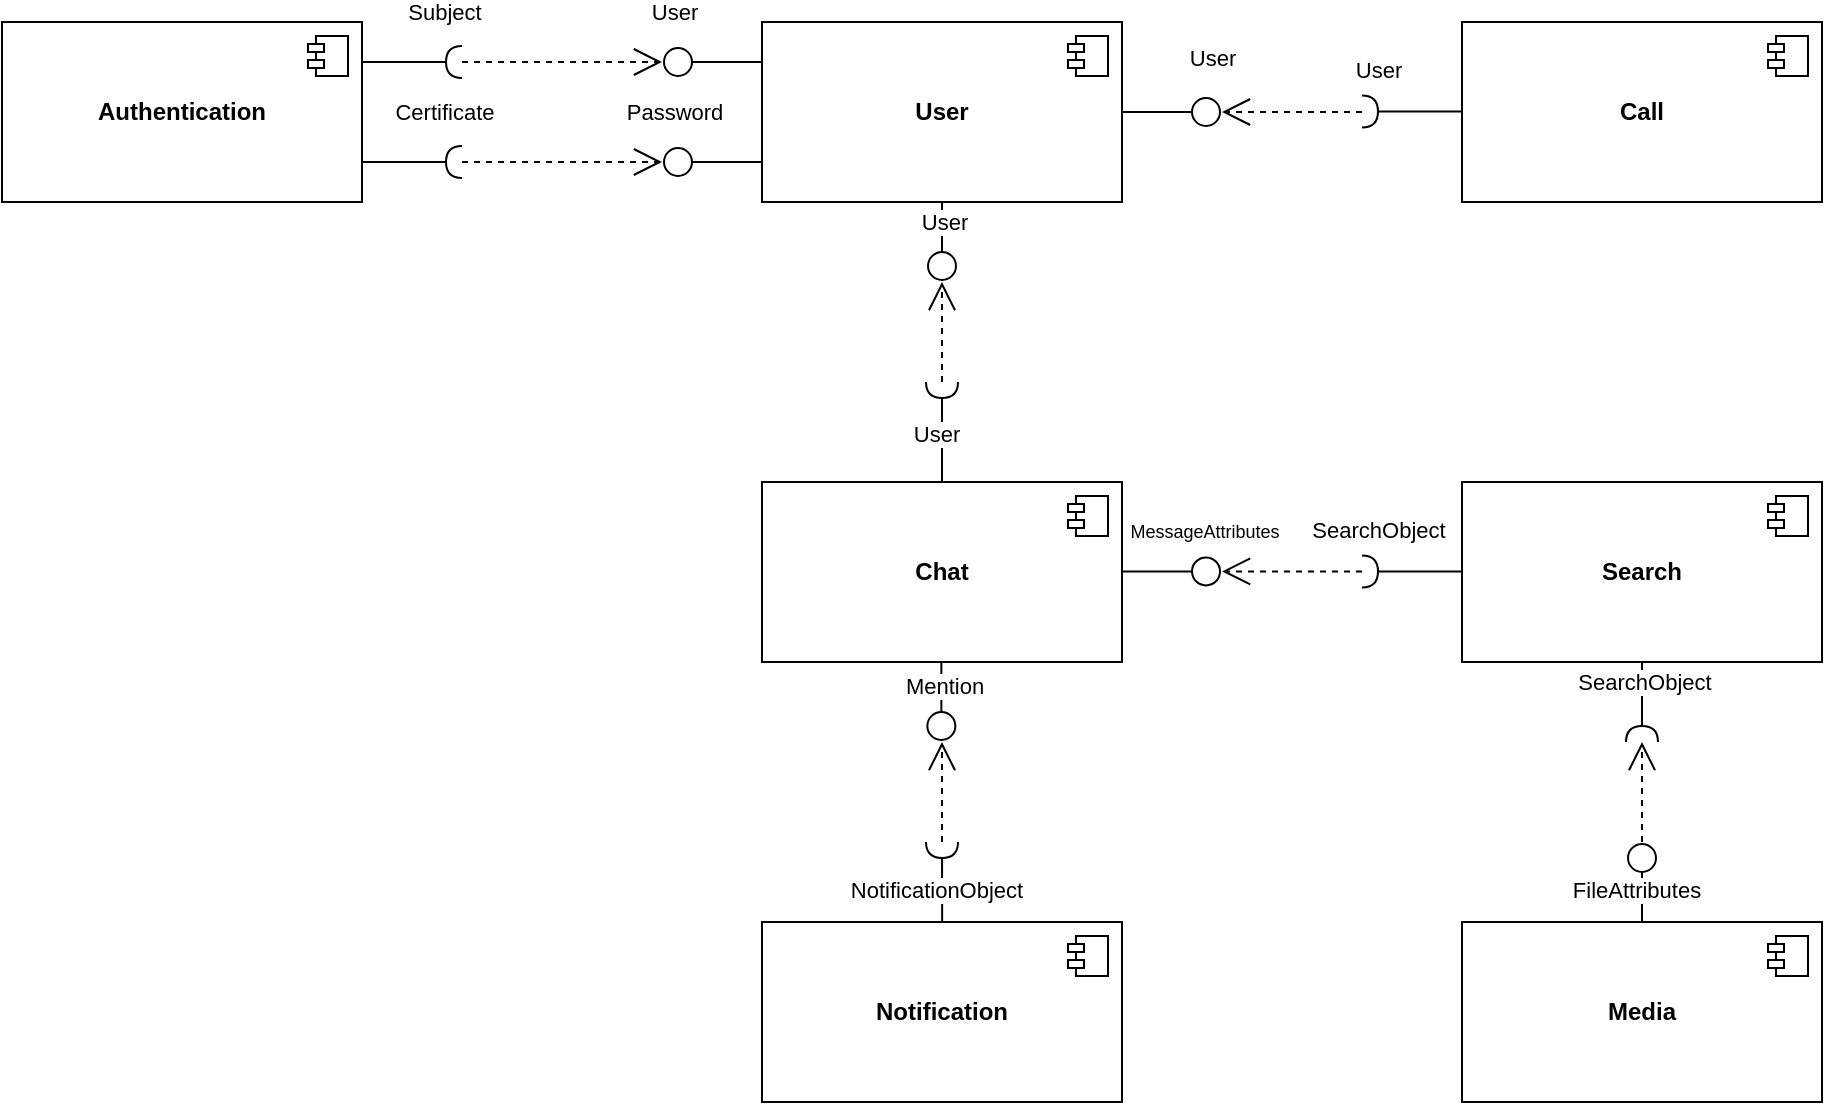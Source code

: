 <mxfile version="26.0.16">
  <diagram name="Page-1" id="6ft9qWTdmzRTIg32xNin">
    <mxGraphModel dx="926" dy="483" grid="1" gridSize="10" guides="1" tooltips="1" connect="1" arrows="1" fold="1" page="1" pageScale="1" pageWidth="850" pageHeight="1100" math="0" shadow="0">
      <root>
        <mxCell id="0" />
        <mxCell id="1" parent="0" />
        <mxCell id="9wnCIPX5-uWTmCZ-Byyc-7" value="&lt;b&gt;Chat&lt;/b&gt;" style="html=1;dropTarget=0;whiteSpace=wrap;" vertex="1" parent="1">
          <mxGeometry x="410" y="390" width="180" height="90" as="geometry" />
        </mxCell>
        <mxCell id="9wnCIPX5-uWTmCZ-Byyc-8" value="" style="shape=module;jettyWidth=8;jettyHeight=4;" vertex="1" parent="9wnCIPX5-uWTmCZ-Byyc-7">
          <mxGeometry x="1" width="20" height="20" relative="1" as="geometry">
            <mxPoint x="-27" y="7" as="offset" />
          </mxGeometry>
        </mxCell>
        <mxCell id="9wnCIPX5-uWTmCZ-Byyc-9" value="&lt;b&gt;Call&lt;/b&gt;" style="html=1;dropTarget=0;whiteSpace=wrap;" vertex="1" parent="1">
          <mxGeometry x="760" y="160" width="180" height="90" as="geometry" />
        </mxCell>
        <mxCell id="9wnCIPX5-uWTmCZ-Byyc-10" value="" style="shape=module;jettyWidth=8;jettyHeight=4;" vertex="1" parent="9wnCIPX5-uWTmCZ-Byyc-9">
          <mxGeometry x="1" width="20" height="20" relative="1" as="geometry">
            <mxPoint x="-27" y="7" as="offset" />
          </mxGeometry>
        </mxCell>
        <mxCell id="9wnCIPX5-uWTmCZ-Byyc-11" value="&lt;b&gt;User&lt;/b&gt;" style="html=1;dropTarget=0;whiteSpace=wrap;" vertex="1" parent="1">
          <mxGeometry x="410" y="160" width="180" height="90" as="geometry" />
        </mxCell>
        <mxCell id="9wnCIPX5-uWTmCZ-Byyc-12" value="" style="shape=module;jettyWidth=8;jettyHeight=4;" vertex="1" parent="9wnCIPX5-uWTmCZ-Byyc-11">
          <mxGeometry x="1" width="20" height="20" relative="1" as="geometry">
            <mxPoint x="-27" y="7" as="offset" />
          </mxGeometry>
        </mxCell>
        <mxCell id="9wnCIPX5-uWTmCZ-Byyc-13" value="&lt;b&gt;Search&lt;/b&gt;" style="html=1;dropTarget=0;whiteSpace=wrap;" vertex="1" parent="1">
          <mxGeometry x="760" y="390" width="180" height="90" as="geometry" />
        </mxCell>
        <mxCell id="9wnCIPX5-uWTmCZ-Byyc-14" value="" style="shape=module;jettyWidth=8;jettyHeight=4;" vertex="1" parent="9wnCIPX5-uWTmCZ-Byyc-13">
          <mxGeometry x="1" width="20" height="20" relative="1" as="geometry">
            <mxPoint x="-27" y="7" as="offset" />
          </mxGeometry>
        </mxCell>
        <mxCell id="9wnCIPX5-uWTmCZ-Byyc-15" value="&lt;b&gt;Notification&lt;/b&gt;" style="html=1;dropTarget=0;whiteSpace=wrap;" vertex="1" parent="1">
          <mxGeometry x="410" y="610" width="180" height="90" as="geometry" />
        </mxCell>
        <mxCell id="9wnCIPX5-uWTmCZ-Byyc-16" value="" style="shape=module;jettyWidth=8;jettyHeight=4;" vertex="1" parent="9wnCIPX5-uWTmCZ-Byyc-15">
          <mxGeometry x="1" width="20" height="20" relative="1" as="geometry">
            <mxPoint x="-27" y="7" as="offset" />
          </mxGeometry>
        </mxCell>
        <mxCell id="9wnCIPX5-uWTmCZ-Byyc-17" value="&lt;b&gt;Media&lt;/b&gt;" style="html=1;dropTarget=0;whiteSpace=wrap;" vertex="1" parent="1">
          <mxGeometry x="760" y="610" width="180" height="90" as="geometry" />
        </mxCell>
        <mxCell id="9wnCIPX5-uWTmCZ-Byyc-18" value="" style="shape=module;jettyWidth=8;jettyHeight=4;" vertex="1" parent="9wnCIPX5-uWTmCZ-Byyc-17">
          <mxGeometry x="1" width="20" height="20" relative="1" as="geometry">
            <mxPoint x="-27" y="7" as="offset" />
          </mxGeometry>
        </mxCell>
        <mxCell id="9wnCIPX5-uWTmCZ-Byyc-22" value="" style="rounded=0;orthogonalLoop=1;jettySize=auto;html=1;endArrow=halfCircle;endFill=0;endSize=6;strokeWidth=1;sketch=0;fontSize=12;curved=1;exitX=1;exitY=0.5;exitDx=0;exitDy=0;" edge="1" parent="1">
          <mxGeometry relative="1" as="geometry">
            <mxPoint x="210" y="180" as="sourcePoint" />
            <mxPoint x="260" y="180" as="targetPoint" />
          </mxGeometry>
        </mxCell>
        <mxCell id="9wnCIPX5-uWTmCZ-Byyc-26" value="Subject" style="edgeLabel;html=1;align=center;verticalAlign=middle;resizable=0;points=[];" vertex="1" connectable="0" parent="9wnCIPX5-uWTmCZ-Byyc-22">
          <mxGeometry x="0.659" y="2" relative="1" as="geometry">
            <mxPoint x="-1" y="-23" as="offset" />
          </mxGeometry>
        </mxCell>
        <mxCell id="9wnCIPX5-uWTmCZ-Byyc-23" value="" style="ellipse;whiteSpace=wrap;html=1;align=center;aspect=fixed;fillColor=none;strokeColor=none;resizable=0;perimeter=centerPerimeter;rotatable=0;allowArrows=0;points=[];outlineConnect=1;" vertex="1" parent="1">
          <mxGeometry x="250" y="170" width="10" height="10" as="geometry" />
        </mxCell>
        <mxCell id="9wnCIPX5-uWTmCZ-Byyc-24" value="&lt;b&gt;Authentication&lt;/b&gt;" style="html=1;dropTarget=0;whiteSpace=wrap;" vertex="1" parent="1">
          <mxGeometry x="30" y="160" width="180" height="90" as="geometry" />
        </mxCell>
        <mxCell id="9wnCIPX5-uWTmCZ-Byyc-25" value="" style="shape=module;jettyWidth=8;jettyHeight=4;" vertex="1" parent="9wnCIPX5-uWTmCZ-Byyc-24">
          <mxGeometry x="1" width="20" height="20" relative="1" as="geometry">
            <mxPoint x="-27" y="7" as="offset" />
          </mxGeometry>
        </mxCell>
        <mxCell id="9wnCIPX5-uWTmCZ-Byyc-27" value="" style="rounded=0;orthogonalLoop=1;jettySize=auto;html=1;endArrow=circle;endFill=0;endSize=6;strokeWidth=1;sketch=0;fontSize=12;curved=1;exitX=0;exitY=0.5;exitDx=0;exitDy=0;" edge="1" parent="1">
          <mxGeometry relative="1" as="geometry">
            <mxPoint x="410.0" y="180" as="sourcePoint" />
            <mxPoint x="360" y="180" as="targetPoint" />
          </mxGeometry>
        </mxCell>
        <mxCell id="9wnCIPX5-uWTmCZ-Byyc-31" value="User" style="edgeLabel;html=1;align=center;verticalAlign=middle;resizable=0;points=[];" vertex="1" connectable="0" parent="9wnCIPX5-uWTmCZ-Byyc-27">
          <mxGeometry x="0.77" y="1" relative="1" as="geometry">
            <mxPoint y="-26" as="offset" />
          </mxGeometry>
        </mxCell>
        <mxCell id="9wnCIPX5-uWTmCZ-Byyc-33" value="" style="ellipse;whiteSpace=wrap;html=1;align=center;aspect=fixed;fillColor=none;strokeColor=none;resizable=0;perimeter=centerPerimeter;rotatable=0;allowArrows=0;points=[];outlineConnect=1;" vertex="1" parent="1">
          <mxGeometry x="200" y="250" width="10" height="10" as="geometry" />
        </mxCell>
        <mxCell id="9wnCIPX5-uWTmCZ-Byyc-38" value="" style="rounded=0;orthogonalLoop=1;jettySize=auto;html=1;endArrow=halfCircle;endFill=0;endSize=6;strokeWidth=1;sketch=0;fontSize=12;curved=1;exitX=1;exitY=0.5;exitDx=0;exitDy=0;" edge="1" parent="1">
          <mxGeometry relative="1" as="geometry">
            <mxPoint x="210" y="230" as="sourcePoint" />
            <mxPoint x="260" y="230" as="targetPoint" />
          </mxGeometry>
        </mxCell>
        <mxCell id="9wnCIPX5-uWTmCZ-Byyc-39" value="Certificate" style="edgeLabel;html=1;align=center;verticalAlign=middle;resizable=0;points=[];" vertex="1" connectable="0" parent="9wnCIPX5-uWTmCZ-Byyc-38">
          <mxGeometry x="0.659" y="2" relative="1" as="geometry">
            <mxPoint x="-1" y="-23" as="offset" />
          </mxGeometry>
        </mxCell>
        <mxCell id="9wnCIPX5-uWTmCZ-Byyc-40" value="" style="rounded=0;orthogonalLoop=1;jettySize=auto;html=1;endArrow=circle;endFill=0;endSize=6;strokeWidth=1;sketch=0;fontSize=12;curved=1;exitX=0;exitY=0.5;exitDx=0;exitDy=0;" edge="1" parent="1">
          <mxGeometry relative="1" as="geometry">
            <mxPoint x="410.0" y="230" as="sourcePoint" />
            <mxPoint x="360" y="230" as="targetPoint" />
          </mxGeometry>
        </mxCell>
        <mxCell id="9wnCIPX5-uWTmCZ-Byyc-41" value="Password" style="edgeLabel;html=1;align=center;verticalAlign=middle;resizable=0;points=[];" vertex="1" connectable="0" parent="9wnCIPX5-uWTmCZ-Byyc-40">
          <mxGeometry x="0.77" y="1" relative="1" as="geometry">
            <mxPoint y="-26" as="offset" />
          </mxGeometry>
        </mxCell>
        <mxCell id="9wnCIPX5-uWTmCZ-Byyc-46" value="" style="rounded=0;orthogonalLoop=1;jettySize=auto;html=1;endArrow=halfCircle;endFill=0;endSize=6;strokeWidth=1;sketch=0;fontSize=12;curved=1;" edge="1" parent="1">
          <mxGeometry relative="1" as="geometry">
            <mxPoint x="760" y="204.71" as="sourcePoint" />
            <mxPoint x="710" y="204.71" as="targetPoint" />
          </mxGeometry>
        </mxCell>
        <mxCell id="9wnCIPX5-uWTmCZ-Byyc-47" value="User" style="edgeLabel;html=1;align=center;verticalAlign=middle;resizable=0;points=[];" vertex="1" connectable="0" parent="9wnCIPX5-uWTmCZ-Byyc-46">
          <mxGeometry x="0.659" y="2" relative="1" as="geometry">
            <mxPoint x="-1" y="-23" as="offset" />
          </mxGeometry>
        </mxCell>
        <mxCell id="9wnCIPX5-uWTmCZ-Byyc-52" value="" style="rounded=0;orthogonalLoop=1;jettySize=auto;html=1;endArrow=halfCircle;endFill=0;endSize=6;strokeWidth=1;sketch=0;fontSize=12;curved=1;exitX=0.5;exitY=0;exitDx=0;exitDy=0;" edge="1" parent="1" source="9wnCIPX5-uWTmCZ-Byyc-7">
          <mxGeometry relative="1" as="geometry">
            <mxPoint x="680" y="434.71" as="sourcePoint" />
            <mxPoint x="500" y="340" as="targetPoint" />
          </mxGeometry>
        </mxCell>
        <mxCell id="9wnCIPX5-uWTmCZ-Byyc-53" value="User" style="edgeLabel;html=1;align=center;verticalAlign=middle;resizable=0;points=[];" vertex="1" connectable="0" parent="9wnCIPX5-uWTmCZ-Byyc-52">
          <mxGeometry x="0.659" y="2" relative="1" as="geometry">
            <mxPoint x="-1" y="17" as="offset" />
          </mxGeometry>
        </mxCell>
        <mxCell id="9wnCIPX5-uWTmCZ-Byyc-54" value="" style="endArrow=open;endSize=12;dashed=1;html=1;rounded=0;" edge="1" parent="1">
          <mxGeometry width="160" relative="1" as="geometry">
            <mxPoint x="260" y="230" as="sourcePoint" />
            <mxPoint x="360" y="230" as="targetPoint" />
          </mxGeometry>
        </mxCell>
        <mxCell id="9wnCIPX5-uWTmCZ-Byyc-56" value="" style="endArrow=open;endSize=12;dashed=1;html=1;rounded=0;" edge="1" parent="1">
          <mxGeometry width="160" relative="1" as="geometry">
            <mxPoint x="260" y="180" as="sourcePoint" />
            <mxPoint x="360" y="180" as="targetPoint" />
          </mxGeometry>
        </mxCell>
        <mxCell id="9wnCIPX5-uWTmCZ-Byyc-57" value="" style="rounded=0;orthogonalLoop=1;jettySize=auto;html=1;endArrow=circle;endFill=0;endSize=6;strokeWidth=1;sketch=0;fontSize=12;curved=1;exitX=1;exitY=0.5;exitDx=0;exitDy=0;" edge="1" parent="1">
          <mxGeometry relative="1" as="geometry">
            <mxPoint x="590" y="205" as="sourcePoint" />
            <mxPoint x="640" y="205" as="targetPoint" />
          </mxGeometry>
        </mxCell>
        <mxCell id="9wnCIPX5-uWTmCZ-Byyc-58" value="User" style="edgeLabel;html=1;align=center;verticalAlign=middle;resizable=0;points=[];" vertex="1" connectable="0" parent="9wnCIPX5-uWTmCZ-Byyc-57">
          <mxGeometry x="0.77" y="1" relative="1" as="geometry">
            <mxPoint y="-26" as="offset" />
          </mxGeometry>
        </mxCell>
        <mxCell id="9wnCIPX5-uWTmCZ-Byyc-59" value="" style="rounded=0;orthogonalLoop=1;jettySize=auto;html=1;endArrow=circle;endFill=0;endSize=6;strokeWidth=1;sketch=0;fontSize=12;curved=1;exitX=0.5;exitY=1;exitDx=0;exitDy=0;" edge="1" parent="1">
          <mxGeometry relative="1" as="geometry">
            <mxPoint x="500" y="250" as="sourcePoint" />
            <mxPoint x="500" y="290" as="targetPoint" />
          </mxGeometry>
        </mxCell>
        <mxCell id="9wnCIPX5-uWTmCZ-Byyc-60" value="User" style="edgeLabel;html=1;align=center;verticalAlign=middle;resizable=0;points=[];" vertex="1" connectable="0" parent="9wnCIPX5-uWTmCZ-Byyc-59">
          <mxGeometry x="0.77" y="1" relative="1" as="geometry">
            <mxPoint y="-26" as="offset" />
          </mxGeometry>
        </mxCell>
        <mxCell id="9wnCIPX5-uWTmCZ-Byyc-61" value="" style="endArrow=open;endSize=12;dashed=1;html=1;rounded=0;" edge="1" parent="1">
          <mxGeometry width="160" relative="1" as="geometry">
            <mxPoint x="710" y="205" as="sourcePoint" />
            <mxPoint x="640" y="205" as="targetPoint" />
          </mxGeometry>
        </mxCell>
        <mxCell id="9wnCIPX5-uWTmCZ-Byyc-62" value="" style="endArrow=open;endSize=12;dashed=1;html=1;rounded=0;" edge="1" parent="1">
          <mxGeometry width="160" relative="1" as="geometry">
            <mxPoint x="500" y="340" as="sourcePoint" />
            <mxPoint x="500" y="290" as="targetPoint" />
          </mxGeometry>
        </mxCell>
        <mxCell id="9wnCIPX5-uWTmCZ-Byyc-65" value="" style="rounded=0;orthogonalLoop=1;jettySize=auto;html=1;endArrow=halfCircle;endFill=0;endSize=6;strokeWidth=1;sketch=0;fontSize=12;curved=1;exitX=0.556;exitY=0;exitDx=0;exitDy=0;exitPerimeter=0;" edge="1" parent="1">
          <mxGeometry relative="1" as="geometry">
            <mxPoint x="500.08" y="610" as="sourcePoint" />
            <mxPoint x="500" y="570" as="targetPoint" />
          </mxGeometry>
        </mxCell>
        <mxCell id="9wnCIPX5-uWTmCZ-Byyc-66" value="NotificationObject" style="edgeLabel;html=1;align=center;verticalAlign=middle;resizable=0;points=[];" vertex="1" connectable="0" parent="9wnCIPX5-uWTmCZ-Byyc-65">
          <mxGeometry x="0.659" y="2" relative="1" as="geometry">
            <mxPoint x="-1" y="17" as="offset" />
          </mxGeometry>
        </mxCell>
        <mxCell id="9wnCIPX5-uWTmCZ-Byyc-69" value="" style="rounded=0;orthogonalLoop=1;jettySize=auto;html=1;endArrow=circle;endFill=0;endSize=6;strokeWidth=1;sketch=0;fontSize=12;curved=1;exitX=0.5;exitY=1;exitDx=0;exitDy=0;" edge="1" parent="1">
          <mxGeometry relative="1" as="geometry">
            <mxPoint x="499.68" y="480" as="sourcePoint" />
            <mxPoint x="499.68" y="520" as="targetPoint" />
          </mxGeometry>
        </mxCell>
        <mxCell id="9wnCIPX5-uWTmCZ-Byyc-70" value="Mention" style="edgeLabel;html=1;align=center;verticalAlign=middle;resizable=0;points=[];" vertex="1" connectable="0" parent="9wnCIPX5-uWTmCZ-Byyc-69">
          <mxGeometry x="0.77" y="1" relative="1" as="geometry">
            <mxPoint y="-24" as="offset" />
          </mxGeometry>
        </mxCell>
        <mxCell id="9wnCIPX5-uWTmCZ-Byyc-74" value="" style="endArrow=open;endSize=12;dashed=1;html=1;rounded=0;" edge="1" parent="1">
          <mxGeometry width="160" relative="1" as="geometry">
            <mxPoint x="500" y="570" as="sourcePoint" />
            <mxPoint x="500" y="520" as="targetPoint" />
          </mxGeometry>
        </mxCell>
        <mxCell id="9wnCIPX5-uWTmCZ-Byyc-82" value="" style="rounded=0;orthogonalLoop=1;jettySize=auto;html=1;endArrow=halfCircle;endFill=0;endSize=6;strokeWidth=1;sketch=0;fontSize=12;curved=1;" edge="1" parent="1">
          <mxGeometry relative="1" as="geometry">
            <mxPoint x="760" y="434.71" as="sourcePoint" />
            <mxPoint x="710" y="434.71" as="targetPoint" />
          </mxGeometry>
        </mxCell>
        <mxCell id="9wnCIPX5-uWTmCZ-Byyc-83" value="SearchObject" style="edgeLabel;html=1;align=center;verticalAlign=middle;resizable=0;points=[];" vertex="1" connectable="0" parent="9wnCIPX5-uWTmCZ-Byyc-82">
          <mxGeometry x="0.659" y="2" relative="1" as="geometry">
            <mxPoint x="-1" y="-23" as="offset" />
          </mxGeometry>
        </mxCell>
        <mxCell id="9wnCIPX5-uWTmCZ-Byyc-84" value="" style="endArrow=open;endSize=12;dashed=1;html=1;rounded=0;" edge="1" parent="1">
          <mxGeometry width="160" relative="1" as="geometry">
            <mxPoint x="710" y="434.71" as="sourcePoint" />
            <mxPoint x="640" y="434.71" as="targetPoint" />
          </mxGeometry>
        </mxCell>
        <mxCell id="9wnCIPX5-uWTmCZ-Byyc-88" value="" style="rounded=0;orthogonalLoop=1;jettySize=auto;html=1;endArrow=circle;endFill=0;endSize=6;strokeWidth=1;sketch=0;fontSize=12;curved=1;exitX=1;exitY=0.5;exitDx=0;exitDy=0;" edge="1" parent="1">
          <mxGeometry relative="1" as="geometry">
            <mxPoint x="590" y="434.71" as="sourcePoint" />
            <mxPoint x="640" y="434.71" as="targetPoint" />
          </mxGeometry>
        </mxCell>
        <mxCell id="9wnCIPX5-uWTmCZ-Byyc-89" value="MessageAttributes" style="edgeLabel;html=1;align=center;verticalAlign=middle;resizable=0;points=[];fontSize=9;" vertex="1" connectable="0" parent="9wnCIPX5-uWTmCZ-Byyc-88">
          <mxGeometry x="0.77" y="1" relative="1" as="geometry">
            <mxPoint x="-4" y="-19" as="offset" />
          </mxGeometry>
        </mxCell>
        <mxCell id="9wnCIPX5-uWTmCZ-Byyc-90" value="" style="rounded=0;orthogonalLoop=1;jettySize=auto;html=1;endArrow=circle;endFill=0;endSize=6;strokeWidth=1;sketch=0;fontSize=12;curved=1;" edge="1" parent="1">
          <mxGeometry relative="1" as="geometry">
            <mxPoint x="850" y="610" as="sourcePoint" />
            <mxPoint x="850" y="570" as="targetPoint" />
          </mxGeometry>
        </mxCell>
        <mxCell id="9wnCIPX5-uWTmCZ-Byyc-91" value="FileAttributes" style="edgeLabel;html=1;align=center;verticalAlign=middle;resizable=0;points=[];" vertex="1" connectable="0" parent="9wnCIPX5-uWTmCZ-Byyc-90">
          <mxGeometry x="0.659" y="2" relative="1" as="geometry">
            <mxPoint x="-1" y="17" as="offset" />
          </mxGeometry>
        </mxCell>
        <mxCell id="9wnCIPX5-uWTmCZ-Byyc-92" value="" style="rounded=0;orthogonalLoop=1;jettySize=auto;html=1;endArrow=halfCircle;endFill=0;endSize=6;strokeWidth=1;sketch=0;fontSize=12;curved=1;exitX=0.5;exitY=1;exitDx=0;exitDy=0;" edge="1" parent="1">
          <mxGeometry relative="1" as="geometry">
            <mxPoint x="850" y="480" as="sourcePoint" />
            <mxPoint x="850" y="520" as="targetPoint" />
          </mxGeometry>
        </mxCell>
        <mxCell id="9wnCIPX5-uWTmCZ-Byyc-93" value="SearchObject" style="edgeLabel;html=1;align=center;verticalAlign=middle;resizable=0;points=[];" vertex="1" connectable="0" parent="9wnCIPX5-uWTmCZ-Byyc-92">
          <mxGeometry x="0.77" y="1" relative="1" as="geometry">
            <mxPoint y="-26" as="offset" />
          </mxGeometry>
        </mxCell>
        <mxCell id="9wnCIPX5-uWTmCZ-Byyc-94" value="" style="endArrow=open;endSize=12;dashed=1;html=1;rounded=0;" edge="1" parent="1">
          <mxGeometry width="160" relative="1" as="geometry">
            <mxPoint x="850" y="570" as="sourcePoint" />
            <mxPoint x="850" y="520" as="targetPoint" />
          </mxGeometry>
        </mxCell>
      </root>
    </mxGraphModel>
  </diagram>
</mxfile>
